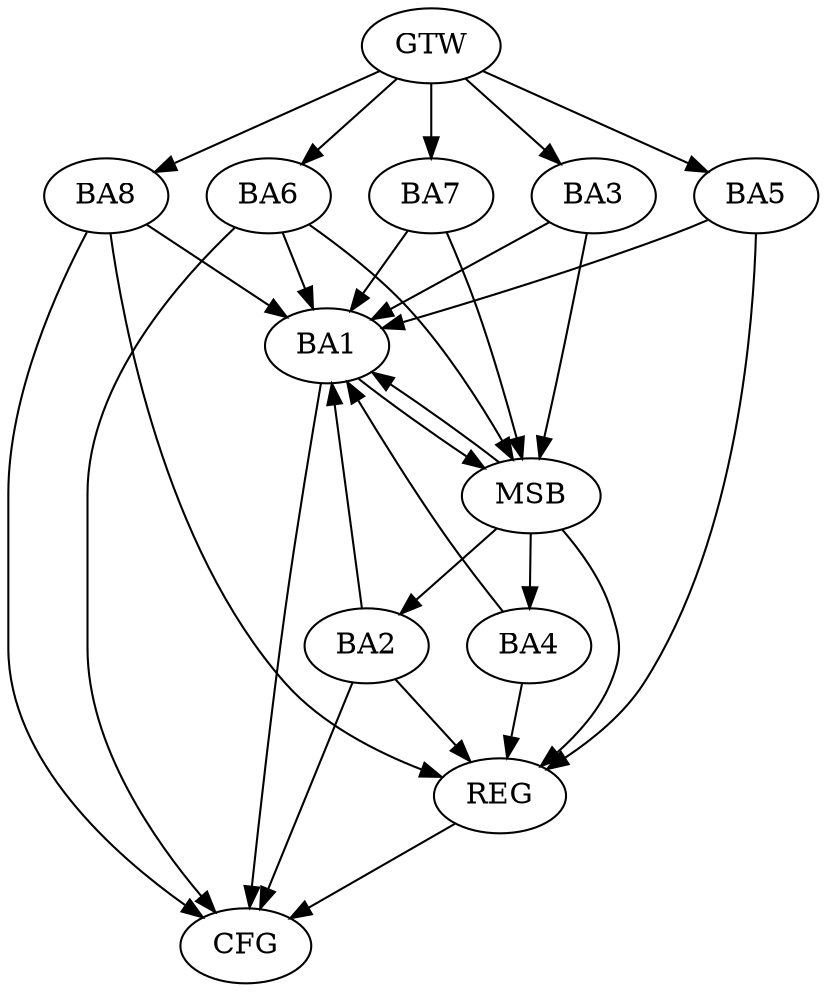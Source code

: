 strict digraph G {
  BA1 [ label="BA1" ];
  BA2 [ label="BA2" ];
  BA3 [ label="BA3" ];
  BA4 [ label="BA4" ];
  BA5 [ label="BA5" ];
  BA6 [ label="BA6" ];
  BA7 [ label="BA7" ];
  BA8 [ label="BA8" ];
  GTW [ label="GTW" ];
  REG [ label="REG" ];
  MSB [ label="MSB" ];
  CFG [ label="CFG" ];
  BA2 -> BA1;
  BA5 -> BA1;
  BA8 -> BA1;
  GTW -> BA3;
  GTW -> BA5;
  GTW -> BA6;
  GTW -> BA7;
  GTW -> BA8;
  BA2 -> REG;
  BA4 -> REG;
  BA5 -> REG;
  BA8 -> REG;
  BA1 -> MSB;
  MSB -> BA2;
  MSB -> REG;
  BA3 -> MSB;
  MSB -> BA1;
  BA6 -> MSB;
  MSB -> BA4;
  BA7 -> MSB;
  BA6 -> CFG;
  BA1 -> CFG;
  BA2 -> CFG;
  BA8 -> CFG;
  REG -> CFG;
  BA7 -> BA1;
  BA3 -> BA1;
  BA4 -> BA1;
  BA6 -> BA1;
}
